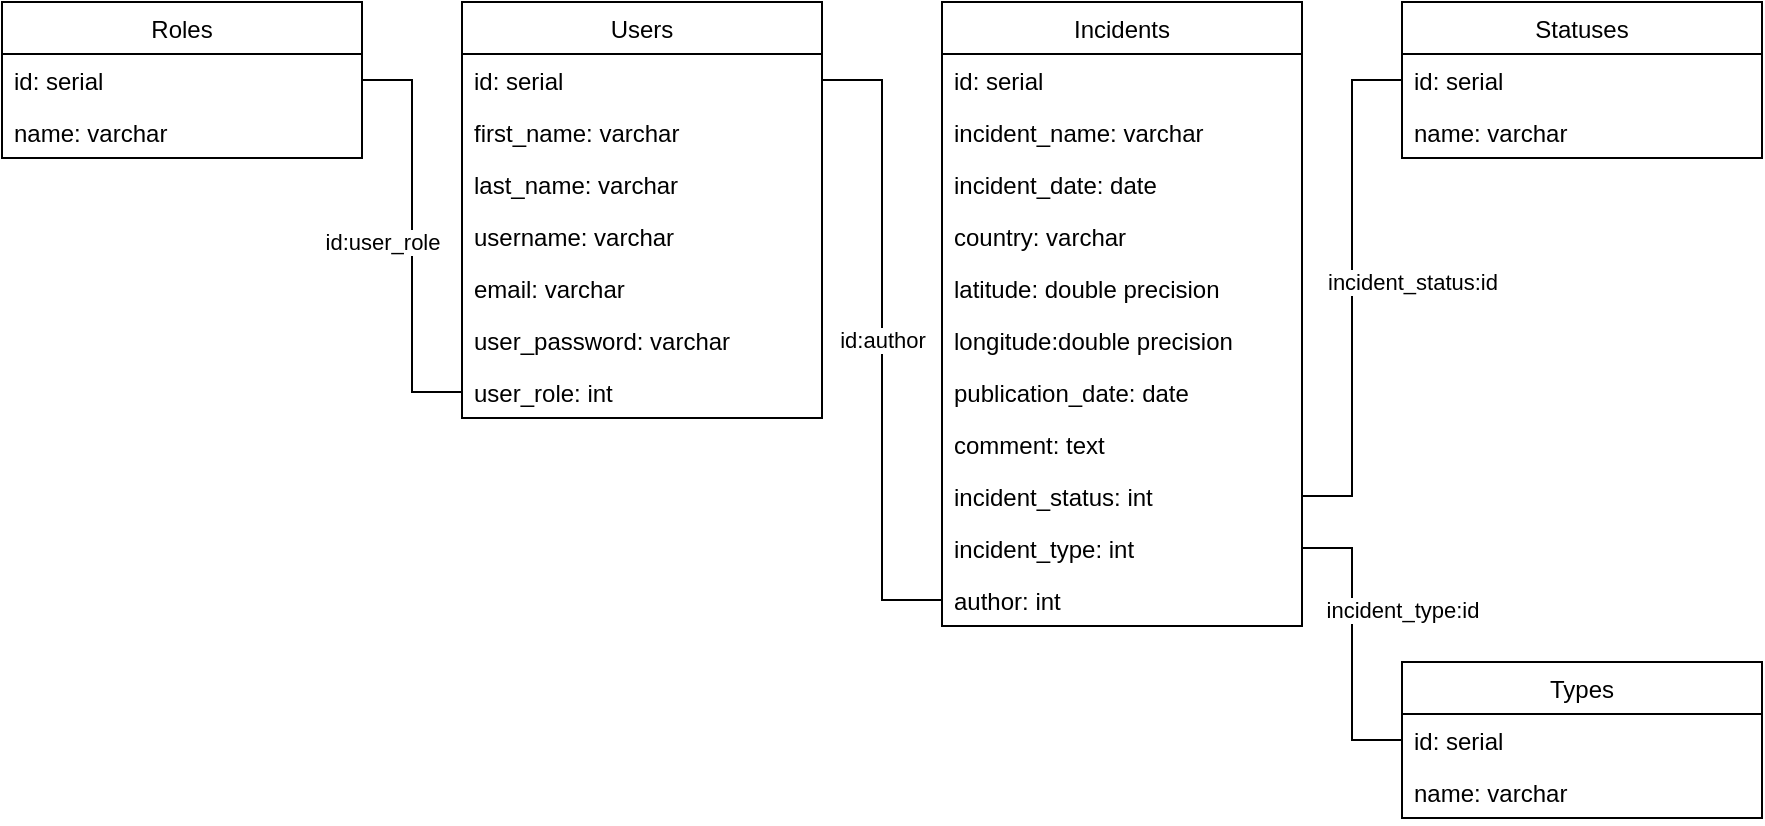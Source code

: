 <mxfile version="20.3.0" type="device"><diagram id="u1ssyfoN57sRNggl0H-w" name="Page-1"><mxGraphModel dx="2175" dy="764" grid="1" gridSize="10" guides="1" tooltips="1" connect="1" arrows="1" fold="1" page="1" pageScale="1" pageWidth="827" pageHeight="1169" math="0" shadow="0"><root><mxCell id="0"/><mxCell id="1" parent="0"/><mxCell id="wInW8CIBfkh_Ou64C40G-1" value="Users" style="swimlane;fontStyle=0;childLayout=stackLayout;horizontal=1;startSize=26;fillColor=none;horizontalStack=0;resizeParent=1;resizeParentMax=0;resizeLast=0;collapsible=1;marginBottom=0;" vertex="1" parent="1"><mxGeometry x="100" y="140" width="180" height="208" as="geometry"><mxRectangle x="100" y="140" width="70" height="30" as="alternateBounds"/></mxGeometry></mxCell><mxCell id="wInW8CIBfkh_Ou64C40G-2" value="id: serial" style="text;strokeColor=none;fillColor=none;align=left;verticalAlign=top;spacingLeft=4;spacingRight=4;overflow=hidden;rotatable=0;points=[[0,0.5],[1,0.5]];portConstraint=eastwest;" vertex="1" parent="wInW8CIBfkh_Ou64C40G-1"><mxGeometry y="26" width="180" height="26" as="geometry"/></mxCell><mxCell id="wInW8CIBfkh_Ou64C40G-3" value="first_name: varchar" style="text;strokeColor=none;fillColor=none;align=left;verticalAlign=top;spacingLeft=4;spacingRight=4;overflow=hidden;rotatable=0;points=[[0,0.5],[1,0.5]];portConstraint=eastwest;" vertex="1" parent="wInW8CIBfkh_Ou64C40G-1"><mxGeometry y="52" width="180" height="26" as="geometry"/></mxCell><mxCell id="wInW8CIBfkh_Ou64C40G-4" value="last_name: varchar" style="text;strokeColor=none;fillColor=none;align=left;verticalAlign=top;spacingLeft=4;spacingRight=4;overflow=hidden;rotatable=0;points=[[0,0.5],[1,0.5]];portConstraint=eastwest;" vertex="1" parent="wInW8CIBfkh_Ou64C40G-1"><mxGeometry y="78" width="180" height="26" as="geometry"/></mxCell><mxCell id="wInW8CIBfkh_Ou64C40G-38" value="username: varchar&#xA;" style="text;strokeColor=none;fillColor=none;align=left;verticalAlign=top;spacingLeft=4;spacingRight=4;overflow=hidden;rotatable=0;points=[[0,0.5],[1,0.5]];portConstraint=eastwest;" vertex="1" parent="wInW8CIBfkh_Ou64C40G-1"><mxGeometry y="104" width="180" height="26" as="geometry"/></mxCell><mxCell id="wInW8CIBfkh_Ou64C40G-44" value="email: varchar" style="text;strokeColor=none;fillColor=none;align=left;verticalAlign=top;spacingLeft=4;spacingRight=4;overflow=hidden;rotatable=0;points=[[0,0.5],[1,0.5]];portConstraint=eastwest;" vertex="1" parent="wInW8CIBfkh_Ou64C40G-1"><mxGeometry y="130" width="180" height="26" as="geometry"/></mxCell><mxCell id="wInW8CIBfkh_Ou64C40G-43" value="user_password: varchar" style="text;strokeColor=none;fillColor=none;align=left;verticalAlign=top;spacingLeft=4;spacingRight=4;overflow=hidden;rotatable=0;points=[[0,0.5],[1,0.5]];portConstraint=eastwest;" vertex="1" parent="wInW8CIBfkh_Ou64C40G-1"><mxGeometry y="156" width="180" height="26" as="geometry"/></mxCell><mxCell id="wInW8CIBfkh_Ou64C40G-42" value="user_role: int" style="text;strokeColor=none;fillColor=none;align=left;verticalAlign=top;spacingLeft=4;spacingRight=4;overflow=hidden;rotatable=0;points=[[0,0.5],[1,0.5]];portConstraint=eastwest;" vertex="1" parent="wInW8CIBfkh_Ou64C40G-1"><mxGeometry y="182" width="180" height="26" as="geometry"/></mxCell><mxCell id="wInW8CIBfkh_Ou64C40G-21" value="Incidents" style="swimlane;fontStyle=0;childLayout=stackLayout;horizontal=1;startSize=26;fillColor=none;horizontalStack=0;resizeParent=1;resizeParentMax=0;resizeLast=0;collapsible=1;marginBottom=0;" vertex="1" parent="1"><mxGeometry x="340" y="140" width="180" height="312" as="geometry"/></mxCell><mxCell id="wInW8CIBfkh_Ou64C40G-23" value="id: serial&#xA;" style="text;strokeColor=none;fillColor=none;align=left;verticalAlign=top;spacingLeft=4;spacingRight=4;overflow=hidden;rotatable=0;points=[[0,0.5],[1,0.5]];portConstraint=eastwest;" vertex="1" parent="wInW8CIBfkh_Ou64C40G-21"><mxGeometry y="26" width="180" height="26" as="geometry"/></mxCell><mxCell id="wInW8CIBfkh_Ou64C40G-54" value="incident_name: varchar" style="text;strokeColor=none;fillColor=none;align=left;verticalAlign=top;spacingLeft=4;spacingRight=4;overflow=hidden;rotatable=0;points=[[0,0.5],[1,0.5]];portConstraint=eastwest;" vertex="1" parent="wInW8CIBfkh_Ou64C40G-21"><mxGeometry y="52" width="180" height="26" as="geometry"/></mxCell><mxCell id="wInW8CIBfkh_Ou64C40G-53" value="incident_date: date" style="text;strokeColor=none;fillColor=none;align=left;verticalAlign=top;spacingLeft=4;spacingRight=4;overflow=hidden;rotatable=0;points=[[0,0.5],[1,0.5]];portConstraint=eastwest;" vertex="1" parent="wInW8CIBfkh_Ou64C40G-21"><mxGeometry y="78" width="180" height="26" as="geometry"/></mxCell><mxCell id="wInW8CIBfkh_Ou64C40G-52" value="country: varchar" style="text;strokeColor=none;fillColor=none;align=left;verticalAlign=top;spacingLeft=4;spacingRight=4;overflow=hidden;rotatable=0;points=[[0,0.5],[1,0.5]];portConstraint=eastwest;" vertex="1" parent="wInW8CIBfkh_Ou64C40G-21"><mxGeometry y="104" width="180" height="26" as="geometry"/></mxCell><mxCell id="wInW8CIBfkh_Ou64C40G-51" value="latitude: double precision" style="text;strokeColor=none;fillColor=none;align=left;verticalAlign=top;spacingLeft=4;spacingRight=4;overflow=hidden;rotatable=0;points=[[0,0.5],[1,0.5]];portConstraint=eastwest;" vertex="1" parent="wInW8CIBfkh_Ou64C40G-21"><mxGeometry y="130" width="180" height="26" as="geometry"/></mxCell><mxCell id="wInW8CIBfkh_Ou64C40G-50" value="longitude:double precision" style="text;strokeColor=none;fillColor=none;align=left;verticalAlign=top;spacingLeft=4;spacingRight=4;overflow=hidden;rotatable=0;points=[[0,0.5],[1,0.5]];portConstraint=eastwest;" vertex="1" parent="wInW8CIBfkh_Ou64C40G-21"><mxGeometry y="156" width="180" height="26" as="geometry"/></mxCell><mxCell id="wInW8CIBfkh_Ou64C40G-49" value="publication_date: date" style="text;strokeColor=none;fillColor=none;align=left;verticalAlign=top;spacingLeft=4;spacingRight=4;overflow=hidden;rotatable=0;points=[[0,0.5],[1,0.5]];portConstraint=eastwest;" vertex="1" parent="wInW8CIBfkh_Ou64C40G-21"><mxGeometry y="182" width="180" height="26" as="geometry"/></mxCell><mxCell id="wInW8CIBfkh_Ou64C40G-48" value="comment: text" style="text;strokeColor=none;fillColor=none;align=left;verticalAlign=top;spacingLeft=4;spacingRight=4;overflow=hidden;rotatable=0;points=[[0,0.5],[1,0.5]];portConstraint=eastwest;" vertex="1" parent="wInW8CIBfkh_Ou64C40G-21"><mxGeometry y="208" width="180" height="26" as="geometry"/></mxCell><mxCell id="wInW8CIBfkh_Ou64C40G-47" value="incident_status: int" style="text;strokeColor=none;fillColor=none;align=left;verticalAlign=top;spacingLeft=4;spacingRight=4;overflow=hidden;rotatable=0;points=[[0,0.5],[1,0.5]];portConstraint=eastwest;" vertex="1" parent="wInW8CIBfkh_Ou64C40G-21"><mxGeometry y="234" width="180" height="26" as="geometry"/></mxCell><mxCell id="wInW8CIBfkh_Ou64C40G-46" value="incident_type: int" style="text;strokeColor=none;fillColor=none;align=left;verticalAlign=top;spacingLeft=4;spacingRight=4;overflow=hidden;rotatable=0;points=[[0,0.5],[1,0.5]];portConstraint=eastwest;" vertex="1" parent="wInW8CIBfkh_Ou64C40G-21"><mxGeometry y="260" width="180" height="26" as="geometry"/></mxCell><mxCell id="wInW8CIBfkh_Ou64C40G-45" value="author: int" style="text;strokeColor=none;fillColor=none;align=left;verticalAlign=top;spacingLeft=4;spacingRight=4;overflow=hidden;rotatable=0;points=[[0,0.5],[1,0.5]];portConstraint=eastwest;" vertex="1" parent="wInW8CIBfkh_Ou64C40G-21"><mxGeometry y="286" width="180" height="26" as="geometry"/></mxCell><mxCell id="wInW8CIBfkh_Ou64C40G-25" value="Roles" style="swimlane;fontStyle=0;childLayout=stackLayout;horizontal=1;startSize=26;fillColor=none;horizontalStack=0;resizeParent=1;resizeParentMax=0;resizeLast=0;collapsible=1;marginBottom=0;" vertex="1" parent="1"><mxGeometry x="-130" y="140" width="180" height="78" as="geometry"/></mxCell><mxCell id="wInW8CIBfkh_Ou64C40G-26" value="id: serial" style="text;strokeColor=none;fillColor=none;align=left;verticalAlign=top;spacingLeft=4;spacingRight=4;overflow=hidden;rotatable=0;points=[[0,0.5],[1,0.5]];portConstraint=eastwest;" vertex="1" parent="wInW8CIBfkh_Ou64C40G-25"><mxGeometry y="26" width="180" height="26" as="geometry"/></mxCell><mxCell id="wInW8CIBfkh_Ou64C40G-27" value="name: varchar" style="text;strokeColor=none;fillColor=none;align=left;verticalAlign=top;spacingLeft=4;spacingRight=4;overflow=hidden;rotatable=0;points=[[0,0.5],[1,0.5]];portConstraint=eastwest;" vertex="1" parent="wInW8CIBfkh_Ou64C40G-25"><mxGeometry y="52" width="180" height="26" as="geometry"/></mxCell><mxCell id="wInW8CIBfkh_Ou64C40G-55" value="Statuses" style="swimlane;fontStyle=0;childLayout=stackLayout;horizontal=1;startSize=26;fillColor=none;horizontalStack=0;resizeParent=1;resizeParentMax=0;resizeLast=0;collapsible=1;marginBottom=0;" vertex="1" parent="1"><mxGeometry x="570" y="140" width="180" height="78" as="geometry"/></mxCell><mxCell id="wInW8CIBfkh_Ou64C40G-56" value="id: serial" style="text;strokeColor=none;fillColor=none;align=left;verticalAlign=top;spacingLeft=4;spacingRight=4;overflow=hidden;rotatable=0;points=[[0,0.5],[1,0.5]];portConstraint=eastwest;" vertex="1" parent="wInW8CIBfkh_Ou64C40G-55"><mxGeometry y="26" width="180" height="26" as="geometry"/></mxCell><mxCell id="wInW8CIBfkh_Ou64C40G-57" value="name: varchar" style="text;strokeColor=none;fillColor=none;align=left;verticalAlign=top;spacingLeft=4;spacingRight=4;overflow=hidden;rotatable=0;points=[[0,0.5],[1,0.5]];portConstraint=eastwest;" vertex="1" parent="wInW8CIBfkh_Ou64C40G-55"><mxGeometry y="52" width="180" height="26" as="geometry"/></mxCell><mxCell id="wInW8CIBfkh_Ou64C40G-66" style="edgeStyle=orthogonalEdgeStyle;rounded=0;orthogonalLoop=1;jettySize=auto;html=1;entryX=1;entryY=0.5;entryDx=0;entryDy=0;endArrow=none;endFill=0;exitX=0;exitY=0.5;exitDx=0;exitDy=0;" edge="1" parent="1" source="wInW8CIBfkh_Ou64C40G-59" target="wInW8CIBfkh_Ou64C40G-46"><mxGeometry relative="1" as="geometry"/></mxCell><mxCell id="wInW8CIBfkh_Ou64C40G-67" value="incident_type:id" style="edgeLabel;html=1;align=center;verticalAlign=bottom;resizable=0;points=[];" vertex="1" connectable="0" parent="wInW8CIBfkh_Ou64C40G-66"><mxGeometry x="0.675" y="2" relative="1" as="geometry"><mxPoint x="26" y="37" as="offset"/></mxGeometry></mxCell><mxCell id="wInW8CIBfkh_Ou64C40G-58" value="Types" style="swimlane;fontStyle=0;childLayout=stackLayout;horizontal=1;startSize=26;fillColor=none;horizontalStack=0;resizeParent=1;resizeParentMax=0;resizeLast=0;collapsible=1;marginBottom=0;" vertex="1" parent="1"><mxGeometry x="570" y="470" width="180" height="78" as="geometry"/></mxCell><mxCell id="wInW8CIBfkh_Ou64C40G-59" value="id: serial" style="text;strokeColor=none;fillColor=none;align=left;verticalAlign=top;spacingLeft=4;spacingRight=4;overflow=hidden;rotatable=0;points=[[0,0.5],[1,0.5]];portConstraint=eastwest;" vertex="1" parent="wInW8CIBfkh_Ou64C40G-58"><mxGeometry y="26" width="180" height="26" as="geometry"/></mxCell><mxCell id="wInW8CIBfkh_Ou64C40G-60" value="name: varchar" style="text;strokeColor=none;fillColor=none;align=left;verticalAlign=top;spacingLeft=4;spacingRight=4;overflow=hidden;rotatable=0;points=[[0,0.5],[1,0.5]];portConstraint=eastwest;" vertex="1" parent="wInW8CIBfkh_Ou64C40G-58"><mxGeometry y="52" width="180" height="26" as="geometry"/></mxCell><mxCell id="wInW8CIBfkh_Ou64C40G-61" style="edgeStyle=orthogonalEdgeStyle;rounded=0;orthogonalLoop=1;jettySize=auto;html=1;entryX=0;entryY=0.5;entryDx=0;entryDy=0;endArrow=none;endFill=0;" edge="1" parent="1" source="wInW8CIBfkh_Ou64C40G-26" target="wInW8CIBfkh_Ou64C40G-42"><mxGeometry relative="1" as="geometry"/></mxCell><mxCell id="wInW8CIBfkh_Ou64C40G-62" value="id:user_role" style="edgeLabel;html=1;align=center;verticalAlign=middle;resizable=0;points=[];" vertex="1" connectable="0" parent="wInW8CIBfkh_Ou64C40G-61"><mxGeometry x="0.2" relative="1" as="geometry"><mxPoint x="-15" y="-18" as="offset"/></mxGeometry></mxCell><mxCell id="wInW8CIBfkh_Ou64C40G-64" value="id:author" style="edgeStyle=orthogonalEdgeStyle;rounded=0;orthogonalLoop=1;jettySize=auto;html=1;entryX=0;entryY=0.5;entryDx=0;entryDy=0;endArrow=none;endFill=0;" edge="1" parent="1" source="wInW8CIBfkh_Ou64C40G-2" target="wInW8CIBfkh_Ou64C40G-45"><mxGeometry relative="1" as="geometry"/></mxCell><mxCell id="wInW8CIBfkh_Ou64C40G-65" value="incident_status:id" style="edgeStyle=orthogonalEdgeStyle;rounded=0;orthogonalLoop=1;jettySize=auto;html=1;entryX=1;entryY=0.5;entryDx=0;entryDy=0;endArrow=none;endFill=0;" edge="1" parent="1" source="wInW8CIBfkh_Ou64C40G-56" target="wInW8CIBfkh_Ou64C40G-47"><mxGeometry x="-0.024" y="30" relative="1" as="geometry"><mxPoint as="offset"/></mxGeometry></mxCell></root></mxGraphModel></diagram></mxfile>
